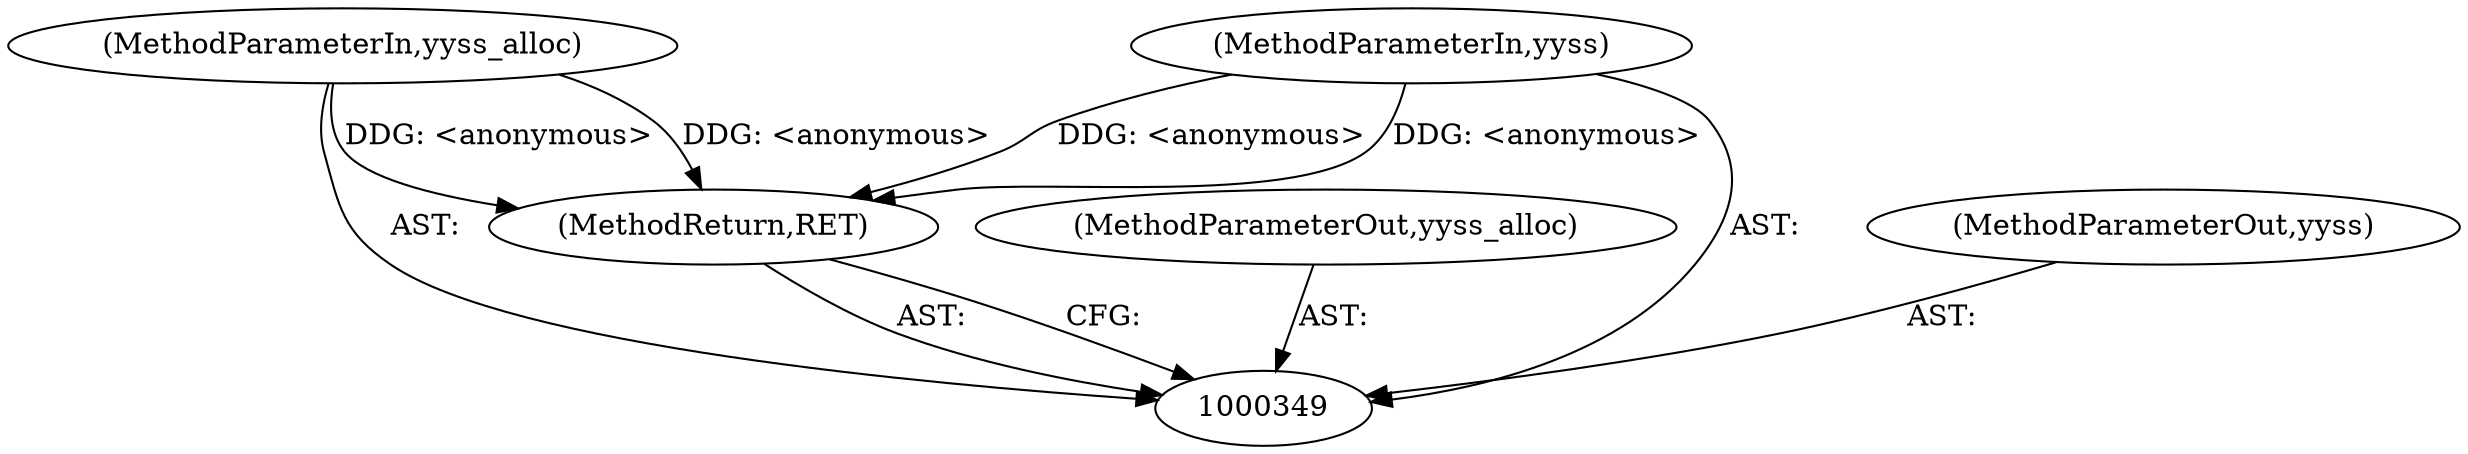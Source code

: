digraph "0_ntp_553f2fa65865c31c5e3c48812cfd46176cffdd27" {
"1000353" [label="(MethodReturn,RET)"];
"1000350" [label="(MethodParameterIn,yyss_alloc)"];
"1000471" [label="(MethodParameterOut,yyss_alloc)"];
"1000351" [label="(MethodParameterIn,yyss)"];
"1000472" [label="(MethodParameterOut,yyss)"];
"1000353" -> "1000349"  [label="AST: "];
"1000353" -> "1000349"  [label="CFG: "];
"1000351" -> "1000353"  [label="DDG: <anonymous>"];
"1000350" -> "1000353"  [label="DDG: <anonymous>"];
"1000350" -> "1000349"  [label="AST: "];
"1000350" -> "1000353"  [label="DDG: <anonymous>"];
"1000471" -> "1000349"  [label="AST: "];
"1000351" -> "1000349"  [label="AST: "];
"1000351" -> "1000353"  [label="DDG: <anonymous>"];
"1000472" -> "1000349"  [label="AST: "];
}
